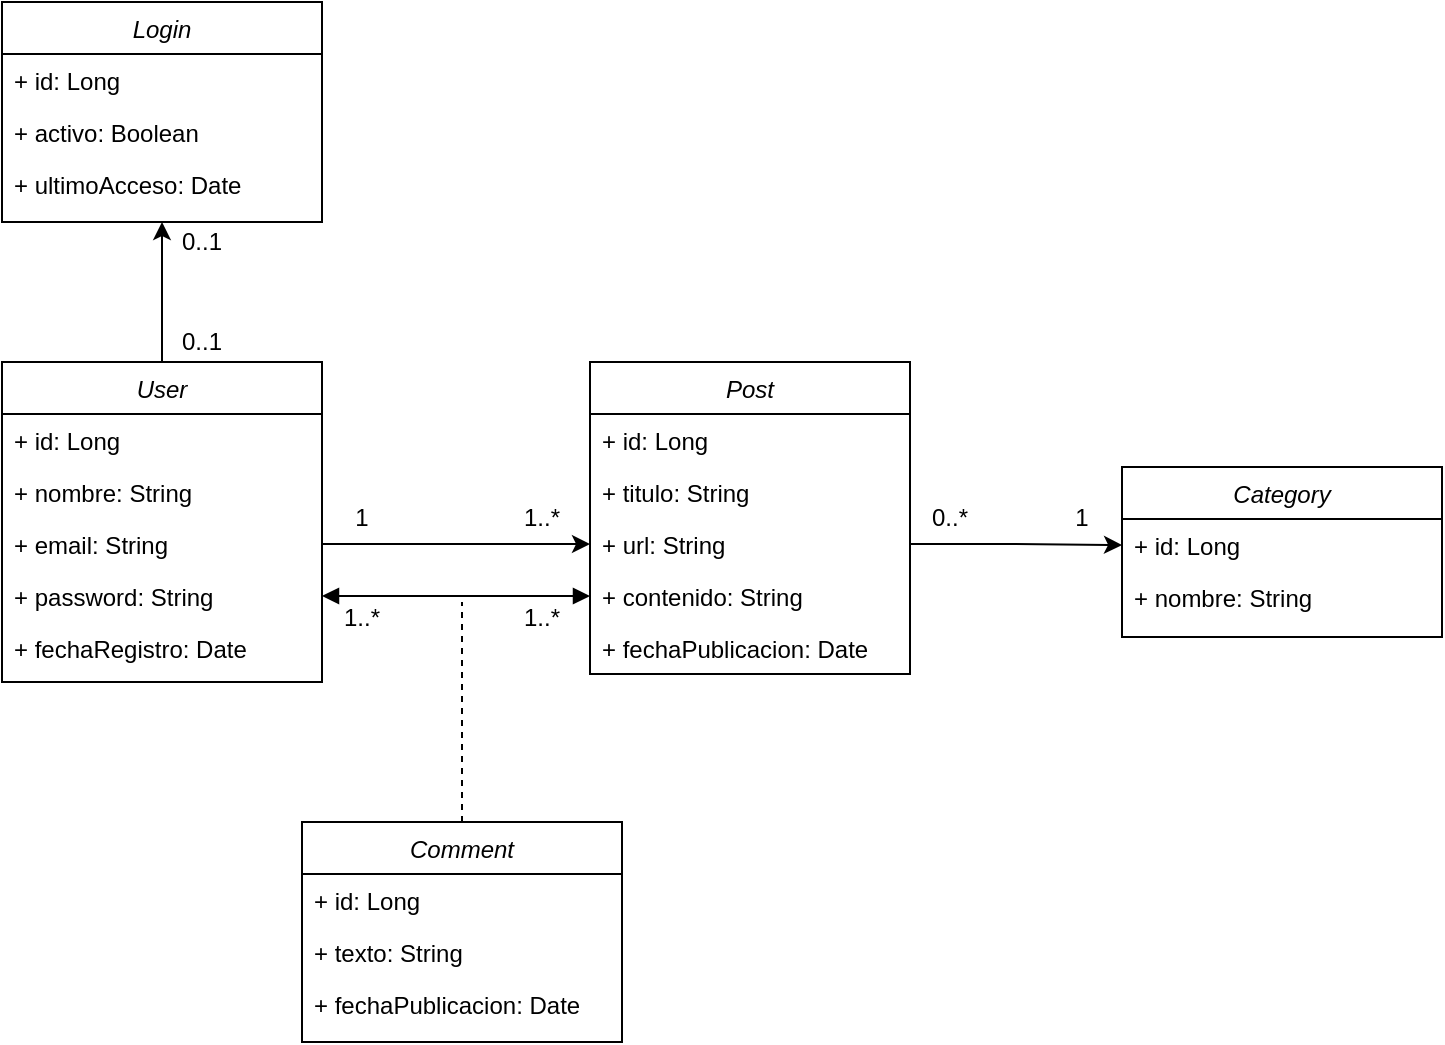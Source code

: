 <mxfile version="14.9.0" type="device"><diagram id="C5RBs43oDa-KdzZeNtuy" name="Page-1"><mxGraphModel dx="1222" dy="1149" grid="1" gridSize="10" guides="1" tooltips="1" connect="1" arrows="1" fold="1" page="1" pageScale="1" pageWidth="827" pageHeight="1169" math="0" shadow="0"><root><mxCell id="WIyWlLk6GJQsqaUBKTNV-0"/><mxCell id="WIyWlLk6GJQsqaUBKTNV-1" parent="WIyWlLk6GJQsqaUBKTNV-0"/><mxCell id="7ZGA4fi-pi15nckM0Hag-5" style="edgeStyle=orthogonalEdgeStyle;rounded=0;orthogonalLoop=1;jettySize=auto;html=1;exitX=0.5;exitY=0;exitDx=0;exitDy=0;entryX=0.5;entryY=1;entryDx=0;entryDy=0;" edge="1" parent="WIyWlLk6GJQsqaUBKTNV-1" source="zkfFHV4jXpPFQw0GAbJ--0" target="7ZGA4fi-pi15nckM0Hag-0"><mxGeometry relative="1" as="geometry"/></mxCell><mxCell id="zkfFHV4jXpPFQw0GAbJ--0" value="User" style="swimlane;fontStyle=2;align=center;verticalAlign=top;childLayout=stackLayout;horizontal=1;startSize=26;horizontalStack=0;resizeParent=1;resizeLast=0;collapsible=1;marginBottom=0;rounded=0;shadow=0;strokeWidth=1;" parent="WIyWlLk6GJQsqaUBKTNV-1" vertex="1"><mxGeometry x="80" y="230" width="160" height="160" as="geometry"><mxRectangle x="220" y="120" width="160" height="26" as="alternateBounds"/></mxGeometry></mxCell><mxCell id="WvgcHCRp7E3EVUYjD22q-3" value="+ id: Long" style="text;strokeColor=none;fillColor=none;align=left;verticalAlign=top;spacingLeft=4;spacingRight=4;overflow=hidden;rotatable=0;points=[[0,0.5],[1,0.5]];portConstraint=eastwest;" parent="zkfFHV4jXpPFQw0GAbJ--0" vertex="1"><mxGeometry y="26" width="160" height="26" as="geometry"/></mxCell><mxCell id="WvgcHCRp7E3EVUYjD22q-4" value="+ nombre: String" style="text;strokeColor=none;fillColor=none;align=left;verticalAlign=top;spacingLeft=4;spacingRight=4;overflow=hidden;rotatable=0;points=[[0,0.5],[1,0.5]];portConstraint=eastwest;" parent="zkfFHV4jXpPFQw0GAbJ--0" vertex="1"><mxGeometry y="52" width="160" height="26" as="geometry"/></mxCell><mxCell id="WvgcHCRp7E3EVUYjD22q-2" value="+ email: String" style="text;strokeColor=none;fillColor=none;align=left;verticalAlign=top;spacingLeft=4;spacingRight=4;overflow=hidden;rotatable=0;points=[[0,0.5],[1,0.5]];portConstraint=eastwest;" parent="zkfFHV4jXpPFQw0GAbJ--0" vertex="1"><mxGeometry y="78" width="160" height="26" as="geometry"/></mxCell><mxCell id="WvgcHCRp7E3EVUYjD22q-6" value="+ password: String" style="text;strokeColor=none;fillColor=none;align=left;verticalAlign=top;spacingLeft=4;spacingRight=4;overflow=hidden;rotatable=0;points=[[0,0.5],[1,0.5]];portConstraint=eastwest;" parent="zkfFHV4jXpPFQw0GAbJ--0" vertex="1"><mxGeometry y="104" width="160" height="26" as="geometry"/></mxCell><mxCell id="WvgcHCRp7E3EVUYjD22q-7" value="+ fechaRegistro: Date" style="text;strokeColor=none;fillColor=none;align=left;verticalAlign=top;spacingLeft=4;spacingRight=4;overflow=hidden;rotatable=0;points=[[0,0.5],[1,0.5]];portConstraint=eastwest;" parent="zkfFHV4jXpPFQw0GAbJ--0" vertex="1"><mxGeometry y="130" width="160" height="26" as="geometry"/></mxCell><mxCell id="WvgcHCRp7E3EVUYjD22q-8" value="Post" style="swimlane;fontStyle=2;align=center;verticalAlign=top;childLayout=stackLayout;horizontal=1;startSize=26;horizontalStack=0;resizeParent=1;resizeLast=0;collapsible=1;marginBottom=0;rounded=0;shadow=0;strokeWidth=1;" parent="WIyWlLk6GJQsqaUBKTNV-1" vertex="1"><mxGeometry x="374" y="230" width="160" height="156" as="geometry"><mxRectangle x="220" y="120" width="160" height="26" as="alternateBounds"/></mxGeometry></mxCell><mxCell id="WvgcHCRp7E3EVUYjD22q-9" value="+ id: Long" style="text;strokeColor=none;fillColor=none;align=left;verticalAlign=top;spacingLeft=4;spacingRight=4;overflow=hidden;rotatable=0;points=[[0,0.5],[1,0.5]];portConstraint=eastwest;" parent="WvgcHCRp7E3EVUYjD22q-8" vertex="1"><mxGeometry y="26" width="160" height="26" as="geometry"/></mxCell><mxCell id="WvgcHCRp7E3EVUYjD22q-10" value="+ titulo: String" style="text;strokeColor=none;fillColor=none;align=left;verticalAlign=top;spacingLeft=4;spacingRight=4;overflow=hidden;rotatable=0;points=[[0,0.5],[1,0.5]];portConstraint=eastwest;" parent="WvgcHCRp7E3EVUYjD22q-8" vertex="1"><mxGeometry y="52" width="160" height="26" as="geometry"/></mxCell><mxCell id="WvgcHCRp7E3EVUYjD22q-11" value="+ url: String" style="text;strokeColor=none;fillColor=none;align=left;verticalAlign=top;spacingLeft=4;spacingRight=4;overflow=hidden;rotatable=0;points=[[0,0.5],[1,0.5]];portConstraint=eastwest;" parent="WvgcHCRp7E3EVUYjD22q-8" vertex="1"><mxGeometry y="78" width="160" height="26" as="geometry"/></mxCell><mxCell id="WvgcHCRp7E3EVUYjD22q-12" value="+ contenido: String" style="text;strokeColor=none;fillColor=none;align=left;verticalAlign=top;spacingLeft=4;spacingRight=4;overflow=hidden;rotatable=0;points=[[0,0.5],[1,0.5]];portConstraint=eastwest;" parent="WvgcHCRp7E3EVUYjD22q-8" vertex="1"><mxGeometry y="104" width="160" height="26" as="geometry"/></mxCell><mxCell id="WvgcHCRp7E3EVUYjD22q-13" value="+ fechaPublicacion: Date" style="text;strokeColor=none;fillColor=none;align=left;verticalAlign=top;spacingLeft=4;spacingRight=4;overflow=hidden;rotatable=0;points=[[0,0.5],[1,0.5]];portConstraint=eastwest;" parent="WvgcHCRp7E3EVUYjD22q-8" vertex="1"><mxGeometry y="130" width="160" height="26" as="geometry"/></mxCell><mxCell id="WvgcHCRp7E3EVUYjD22q-17" value="1" style="text;html=1;strokeColor=none;fillColor=none;align=center;verticalAlign=middle;whiteSpace=wrap;rounded=0;" parent="WIyWlLk6GJQsqaUBKTNV-1" vertex="1"><mxGeometry x="240" y="298" width="40" height="20" as="geometry"/></mxCell><mxCell id="WvgcHCRp7E3EVUYjD22q-18" value="1..*" style="text;html=1;strokeColor=none;fillColor=none;align=center;verticalAlign=middle;whiteSpace=wrap;rounded=0;" parent="WIyWlLk6GJQsqaUBKTNV-1" vertex="1"><mxGeometry x="330" y="298" width="40" height="20" as="geometry"/></mxCell><mxCell id="WvgcHCRp7E3EVUYjD22q-19" value="Category" style="swimlane;fontStyle=2;align=center;verticalAlign=top;childLayout=stackLayout;horizontal=1;startSize=26;horizontalStack=0;resizeParent=1;resizeLast=0;collapsible=1;marginBottom=0;rounded=0;shadow=0;strokeWidth=1;" parent="WIyWlLk6GJQsqaUBKTNV-1" vertex="1"><mxGeometry x="640" y="282.5" width="160" height="85" as="geometry"><mxRectangle x="220" y="120" width="160" height="26" as="alternateBounds"/></mxGeometry></mxCell><mxCell id="WvgcHCRp7E3EVUYjD22q-20" value="+ id: Long" style="text;strokeColor=none;fillColor=none;align=left;verticalAlign=top;spacingLeft=4;spacingRight=4;overflow=hidden;rotatable=0;points=[[0,0.5],[1,0.5]];portConstraint=eastwest;" parent="WvgcHCRp7E3EVUYjD22q-19" vertex="1"><mxGeometry y="26" width="160" height="26" as="geometry"/></mxCell><mxCell id="WvgcHCRp7E3EVUYjD22q-21" value="+ nombre: String" style="text;strokeColor=none;fillColor=none;align=left;verticalAlign=top;spacingLeft=4;spacingRight=4;overflow=hidden;rotatable=0;points=[[0,0.5],[1,0.5]];portConstraint=eastwest;" parent="WvgcHCRp7E3EVUYjD22q-19" vertex="1"><mxGeometry y="52" width="160" height="26" as="geometry"/></mxCell><mxCell id="WvgcHCRp7E3EVUYjD22q-34" value="0..*" style="text;html=1;strokeColor=none;fillColor=none;align=center;verticalAlign=middle;whiteSpace=wrap;rounded=0;" parent="WIyWlLk6GJQsqaUBKTNV-1" vertex="1"><mxGeometry x="534" y="298" width="40" height="20" as="geometry"/></mxCell><mxCell id="WvgcHCRp7E3EVUYjD22q-35" value="1" style="text;html=1;strokeColor=none;fillColor=none;align=center;verticalAlign=middle;whiteSpace=wrap;rounded=0;" parent="WIyWlLk6GJQsqaUBKTNV-1" vertex="1"><mxGeometry x="600" y="298" width="40" height="20" as="geometry"/></mxCell><mxCell id="WvgcHCRp7E3EVUYjD22q-45" style="edgeStyle=orthogonalEdgeStyle;rounded=0;orthogonalLoop=1;jettySize=auto;html=1;exitX=1;exitY=0.5;exitDx=0;exitDy=0;entryX=0;entryY=0.5;entryDx=0;entryDy=0;" parent="WIyWlLk6GJQsqaUBKTNV-1" source="WvgcHCRp7E3EVUYjD22q-2" target="WvgcHCRp7E3EVUYjD22q-11" edge="1"><mxGeometry relative="1" as="geometry"/></mxCell><mxCell id="WvgcHCRp7E3EVUYjD22q-50" style="edgeStyle=orthogonalEdgeStyle;rounded=0;orthogonalLoop=1;jettySize=auto;html=1;exitX=1;exitY=0.5;exitDx=0;exitDy=0;" parent="WIyWlLk6GJQsqaUBKTNV-1" source="WvgcHCRp7E3EVUYjD22q-11" target="WvgcHCRp7E3EVUYjD22q-20" edge="1"><mxGeometry relative="1" as="geometry"/></mxCell><mxCell id="WvgcHCRp7E3EVUYjD22q-61" value="" style="endArrow=block;startArrow=block;endFill=1;startFill=1;html=1;exitX=1;exitY=0.5;exitDx=0;exitDy=0;" parent="WIyWlLk6GJQsqaUBKTNV-1" source="WvgcHCRp7E3EVUYjD22q-6" edge="1"><mxGeometry width="160" relative="1" as="geometry"><mxPoint x="240" y="350" as="sourcePoint"/><mxPoint x="374" y="347" as="targetPoint"/></mxGeometry></mxCell><mxCell id="WvgcHCRp7E3EVUYjD22q-62" value="1..*" style="text;html=1;strokeColor=none;fillColor=none;align=center;verticalAlign=middle;whiteSpace=wrap;rounded=0;" parent="WIyWlLk6GJQsqaUBKTNV-1" vertex="1"><mxGeometry x="240" y="347.5" width="40" height="20" as="geometry"/></mxCell><mxCell id="WvgcHCRp7E3EVUYjD22q-63" value="1..*" style="text;html=1;strokeColor=none;fillColor=none;align=center;verticalAlign=middle;whiteSpace=wrap;rounded=0;" parent="WIyWlLk6GJQsqaUBKTNV-1" vertex="1"><mxGeometry x="330" y="347.5" width="40" height="20" as="geometry"/></mxCell><mxCell id="WvgcHCRp7E3EVUYjD22q-64" value="Comment" style="swimlane;fontStyle=2;align=center;verticalAlign=top;childLayout=stackLayout;horizontal=1;startSize=26;horizontalStack=0;resizeParent=1;resizeLast=0;collapsible=1;marginBottom=0;rounded=0;shadow=0;strokeWidth=1;" parent="WIyWlLk6GJQsqaUBKTNV-1" vertex="1"><mxGeometry x="230" y="460" width="160" height="110" as="geometry"><mxRectangle x="220" y="120" width="160" height="26" as="alternateBounds"/></mxGeometry></mxCell><mxCell id="WvgcHCRp7E3EVUYjD22q-65" value="+ id: Long" style="text;strokeColor=none;fillColor=none;align=left;verticalAlign=top;spacingLeft=4;spacingRight=4;overflow=hidden;rotatable=0;points=[[0,0.5],[1,0.5]];portConstraint=eastwest;" parent="WvgcHCRp7E3EVUYjD22q-64" vertex="1"><mxGeometry y="26" width="160" height="26" as="geometry"/></mxCell><mxCell id="WvgcHCRp7E3EVUYjD22q-66" value="+ texto: String" style="text;strokeColor=none;fillColor=none;align=left;verticalAlign=top;spacingLeft=4;spacingRight=4;overflow=hidden;rotatable=0;points=[[0,0.5],[1,0.5]];portConstraint=eastwest;" parent="WvgcHCRp7E3EVUYjD22q-64" vertex="1"><mxGeometry y="52" width="160" height="26" as="geometry"/></mxCell><mxCell id="WvgcHCRp7E3EVUYjD22q-69" value="+ fechaPublicacion: Date" style="text;strokeColor=none;fillColor=none;align=left;verticalAlign=top;spacingLeft=4;spacingRight=4;overflow=hidden;rotatable=0;points=[[0,0.5],[1,0.5]];portConstraint=eastwest;" parent="WvgcHCRp7E3EVUYjD22q-64" vertex="1"><mxGeometry y="78" width="160" height="26" as="geometry"/></mxCell><mxCell id="WvgcHCRp7E3EVUYjD22q-74" value="" style="endArrow=none;dashed=1;html=1;exitX=0.5;exitY=0;exitDx=0;exitDy=0;" parent="WIyWlLk6GJQsqaUBKTNV-1" source="WvgcHCRp7E3EVUYjD22q-64" edge="1"><mxGeometry width="50" height="50" relative="1" as="geometry"><mxPoint x="420" y="430" as="sourcePoint"/><mxPoint x="310" y="350" as="targetPoint"/></mxGeometry></mxCell><mxCell id="7ZGA4fi-pi15nckM0Hag-0" value="Login" style="swimlane;fontStyle=2;align=center;verticalAlign=top;childLayout=stackLayout;horizontal=1;startSize=26;horizontalStack=0;resizeParent=1;resizeLast=0;collapsible=1;marginBottom=0;rounded=0;shadow=0;strokeWidth=1;" vertex="1" parent="WIyWlLk6GJQsqaUBKTNV-1"><mxGeometry x="80" y="50" width="160" height="110" as="geometry"><mxRectangle x="80" y="50" width="160" height="26" as="alternateBounds"/></mxGeometry></mxCell><mxCell id="7ZGA4fi-pi15nckM0Hag-1" value="+ id: Long" style="text;strokeColor=none;fillColor=none;align=left;verticalAlign=top;spacingLeft=4;spacingRight=4;overflow=hidden;rotatable=0;points=[[0,0.5],[1,0.5]];portConstraint=eastwest;" vertex="1" parent="7ZGA4fi-pi15nckM0Hag-0"><mxGeometry y="26" width="160" height="26" as="geometry"/></mxCell><mxCell id="7ZGA4fi-pi15nckM0Hag-2" value="+ activo: Boolean" style="text;strokeColor=none;fillColor=none;align=left;verticalAlign=top;spacingLeft=4;spacingRight=4;overflow=hidden;rotatable=0;points=[[0,0.5],[1,0.5]];portConstraint=eastwest;" vertex="1" parent="7ZGA4fi-pi15nckM0Hag-0"><mxGeometry y="52" width="160" height="26" as="geometry"/></mxCell><mxCell id="7ZGA4fi-pi15nckM0Hag-3" value="+ ultimoAcceso: Date" style="text;strokeColor=none;fillColor=none;align=left;verticalAlign=top;spacingLeft=4;spacingRight=4;overflow=hidden;rotatable=0;points=[[0,0.5],[1,0.5]];portConstraint=eastwest;" vertex="1" parent="7ZGA4fi-pi15nckM0Hag-0"><mxGeometry y="78" width="160" height="26" as="geometry"/></mxCell><mxCell id="7ZGA4fi-pi15nckM0Hag-6" value="0..1" style="text;html=1;strokeColor=none;fillColor=none;align=center;verticalAlign=middle;whiteSpace=wrap;rounded=0;" vertex="1" parent="WIyWlLk6GJQsqaUBKTNV-1"><mxGeometry x="160" y="160" width="40" height="20" as="geometry"/></mxCell><mxCell id="7ZGA4fi-pi15nckM0Hag-7" value="0..1" style="text;html=1;strokeColor=none;fillColor=none;align=center;verticalAlign=middle;whiteSpace=wrap;rounded=0;" vertex="1" parent="WIyWlLk6GJQsqaUBKTNV-1"><mxGeometry x="160" y="210" width="40" height="20" as="geometry"/></mxCell></root></mxGraphModel></diagram></mxfile>
